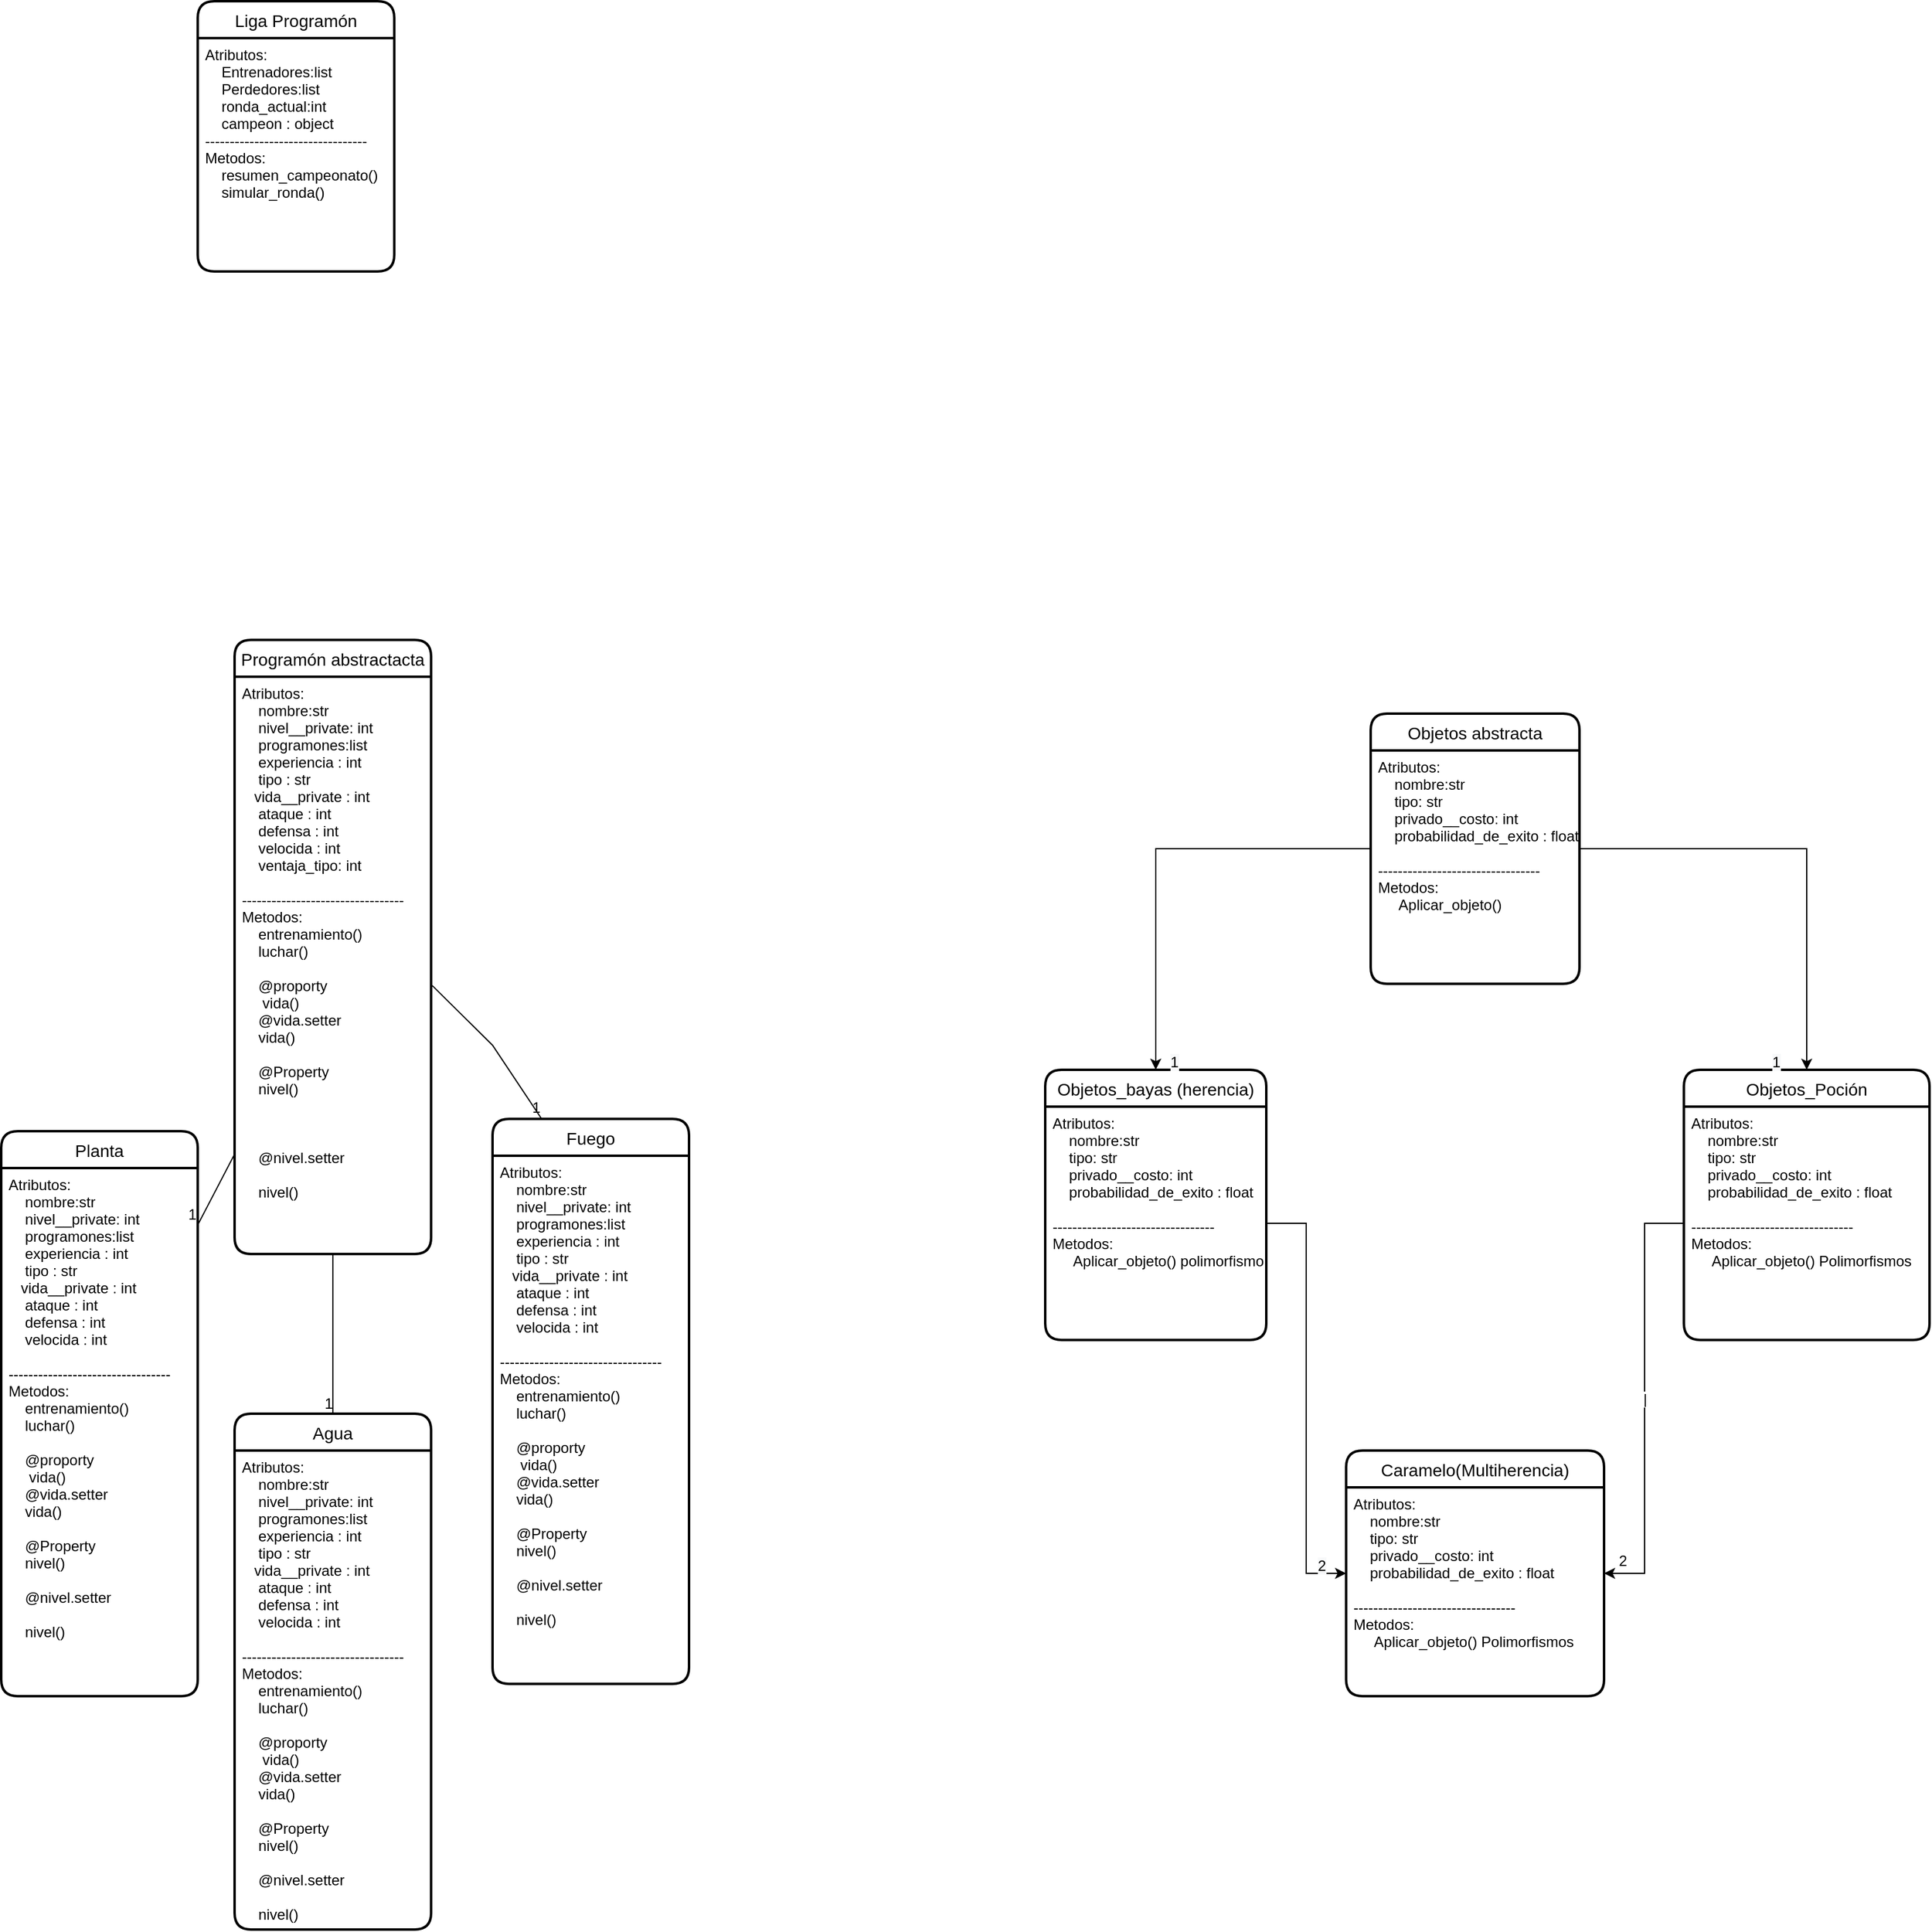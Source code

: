 <mxfile version="20.2.8" type="github">
  <diagram id="nNRB3FYroDZcuy6VNHdO" name="Página-1">
    <mxGraphModel dx="368" dy="1590" grid="1" gridSize="10" guides="1" tooltips="1" connect="1" arrows="1" fold="1" page="1" pageScale="1" pageWidth="827" pageHeight="1169" math="0" shadow="0">
      <root>
        <mxCell id="0" />
        <mxCell id="1" parent="0" />
        <mxCell id="z5m_l2Ay39GD2w98-U8z-1" value="Liga Programón" style="swimlane;childLayout=stackLayout;horizontal=1;startSize=30;horizontalStack=0;rounded=1;fontSize=14;fontStyle=0;strokeWidth=2;resizeParent=0;resizeLast=1;shadow=0;dashed=0;align=center;" vertex="1" parent="1">
          <mxGeometry x="200" y="-510" width="160" height="220" as="geometry" />
        </mxCell>
        <mxCell id="z5m_l2Ay39GD2w98-U8z-4" value="Atributos:&#xa;    Entrenadores:list&#xa;    Perdedores:list&#xa;    ronda_actual:int&#xa;    campeon : object&#xa;---------------------------------&#xa;Metodos:&#xa;    resumen_campeonato()&#xa;    simular_ronda()" style="text;strokeColor=none;fillColor=none;spacingLeft=4;spacingRight=4;overflow=hidden;rotatable=0;points=[[0,0.5],[1,0.5]];portConstraint=eastwest;fontSize=12;" vertex="1" parent="z5m_l2Ay39GD2w98-U8z-1">
          <mxGeometry y="30" width="160" height="190" as="geometry" />
        </mxCell>
        <mxCell id="z5m_l2Ay39GD2w98-U8z-9" value="" style="edgeStyle=orthogonalEdgeStyle;rounded=0;orthogonalLoop=1;jettySize=auto;html=1;" edge="1" parent="1" source="z5m_l2Ay39GD2w98-U8z-5" target="z5m_l2Ay39GD2w98-U8z-7">
          <mxGeometry relative="1" as="geometry" />
        </mxCell>
        <mxCell id="z5m_l2Ay39GD2w98-U8z-16" value="" style="edgeStyle=orthogonalEdgeStyle;rounded=0;orthogonalLoop=1;jettySize=auto;html=1;" edge="1" parent="1" source="z5m_l2Ay39GD2w98-U8z-5" target="z5m_l2Ay39GD2w98-U8z-14">
          <mxGeometry relative="1" as="geometry" />
        </mxCell>
        <mxCell id="z5m_l2Ay39GD2w98-U8z-5" value="Objetos abstracta" style="swimlane;childLayout=stackLayout;horizontal=1;startSize=30;horizontalStack=0;rounded=1;fontSize=14;fontStyle=0;strokeWidth=2;resizeParent=0;resizeLast=1;shadow=0;dashed=0;align=center;" vertex="1" parent="1">
          <mxGeometry x="1155" y="70" width="170" height="220" as="geometry" />
        </mxCell>
        <mxCell id="z5m_l2Ay39GD2w98-U8z-6" value="Atributos:&#xa;    nombre:str&#xa;    tipo: str&#xa;    privado__costo: int&#xa;    probabilidad_de_exito : float&#xa;&#xa;---------------------------------&#xa;Metodos:&#xa;     Aplicar_objeto()" style="align=left;strokeColor=none;fillColor=none;spacingLeft=4;fontSize=12;verticalAlign=top;resizable=0;rotatable=0;part=1;" vertex="1" parent="z5m_l2Ay39GD2w98-U8z-5">
          <mxGeometry y="30" width="170" height="190" as="geometry" />
        </mxCell>
        <mxCell id="z5m_l2Ay39GD2w98-U8z-7" value="Objetos_bayas (herencia)" style="swimlane;childLayout=stackLayout;horizontal=1;startSize=30;horizontalStack=0;rounded=1;fontSize=14;fontStyle=0;strokeWidth=2;resizeParent=0;resizeLast=1;shadow=0;dashed=0;align=center;" vertex="1" parent="1">
          <mxGeometry x="890" y="360" width="180" height="220" as="geometry" />
        </mxCell>
        <mxCell id="z5m_l2Ay39GD2w98-U8z-8" value="Atributos:&#xa;    nombre:str&#xa;    tipo: str&#xa;    privado__costo: int&#xa;    probabilidad_de_exito : float&#xa;&#xa;---------------------------------&#xa;Metodos:&#xa;     Aplicar_objeto() polimorfismo" style="align=left;strokeColor=none;fillColor=none;spacingLeft=4;fontSize=12;verticalAlign=top;resizable=0;rotatable=0;part=1;" vertex="1" parent="z5m_l2Ay39GD2w98-U8z-7">
          <mxGeometry y="30" width="180" height="190" as="geometry" />
        </mxCell>
        <mxCell id="z5m_l2Ay39GD2w98-U8z-14" value="Objetos_Poción" style="swimlane;childLayout=stackLayout;horizontal=1;startSize=30;horizontalStack=0;rounded=1;fontSize=14;fontStyle=0;strokeWidth=2;resizeParent=0;resizeLast=1;shadow=0;dashed=0;align=center;" vertex="1" parent="1">
          <mxGeometry x="1410" y="360" width="200" height="220" as="geometry" />
        </mxCell>
        <mxCell id="z5m_l2Ay39GD2w98-U8z-15" value="Atributos:&#xa;    nombre:str&#xa;    tipo: str&#xa;    privado__costo: int&#xa;    probabilidad_de_exito : float&#xa;&#xa;---------------------------------&#xa;Metodos:&#xa;     Aplicar_objeto() Polimorfismos" style="align=left;strokeColor=none;fillColor=none;spacingLeft=4;fontSize=12;verticalAlign=top;resizable=0;rotatable=0;part=1;" vertex="1" parent="z5m_l2Ay39GD2w98-U8z-14">
          <mxGeometry y="30" width="200" height="190" as="geometry" />
        </mxCell>
        <mxCell id="z5m_l2Ay39GD2w98-U8z-34" value="Caramelo(Multiherencia)" style="swimlane;childLayout=stackLayout;horizontal=1;startSize=30;horizontalStack=0;rounded=1;fontSize=14;fontStyle=0;strokeWidth=2;resizeParent=0;resizeLast=1;shadow=0;dashed=0;align=center;" vertex="1" parent="1">
          <mxGeometry x="1135" y="670" width="210" height="200" as="geometry" />
        </mxCell>
        <mxCell id="z5m_l2Ay39GD2w98-U8z-35" value="Atributos:&#xa;    nombre:str&#xa;    tipo: str&#xa;    privado__costo: int&#xa;    probabilidad_de_exito : float&#xa;&#xa;---------------------------------&#xa;Metodos:&#xa;     Aplicar_objeto() Polimorfismos" style="align=left;strokeColor=none;fillColor=none;spacingLeft=4;fontSize=12;verticalAlign=top;resizable=0;rotatable=0;part=1;" vertex="1" parent="z5m_l2Ay39GD2w98-U8z-34">
          <mxGeometry y="30" width="210" height="170" as="geometry" />
        </mxCell>
        <mxCell id="z5m_l2Ay39GD2w98-U8z-36" value="|" style="edgeStyle=orthogonalEdgeStyle;rounded=0;orthogonalLoop=1;jettySize=auto;html=1;entryX=1;entryY=0.5;entryDx=0;entryDy=0;" edge="1" parent="1" source="z5m_l2Ay39GD2w98-U8z-15" target="z5m_l2Ay39GD2w98-U8z-34">
          <mxGeometry relative="1" as="geometry">
            <Array as="points">
              <mxPoint x="1378" y="485" />
              <mxPoint x="1378" y="770" />
            </Array>
          </mxGeometry>
        </mxCell>
        <mxCell id="z5m_l2Ay39GD2w98-U8z-37" style="edgeStyle=orthogonalEdgeStyle;rounded=0;orthogonalLoop=1;jettySize=auto;html=1;entryX=0;entryY=0.5;entryDx=0;entryDy=0;" edge="1" parent="1" source="z5m_l2Ay39GD2w98-U8z-8" target="z5m_l2Ay39GD2w98-U8z-34">
          <mxGeometry relative="1" as="geometry" />
        </mxCell>
        <mxCell id="z5m_l2Ay39GD2w98-U8z-39" value="2" style="text;html=1;align=center;verticalAlign=middle;resizable=0;points=[];autosize=1;strokeColor=none;fillColor=none;" vertex="1" parent="1">
          <mxGeometry x="1345" y="745" width="30" height="30" as="geometry" />
        </mxCell>
        <mxCell id="z5m_l2Ay39GD2w98-U8z-40" value="&lt;span style=&quot;color: rgb(0, 0, 0); font-family: Helvetica; font-size: 12px; font-style: normal; font-variant-ligatures: normal; font-variant-caps: normal; font-weight: 400; letter-spacing: normal; orphans: 2; text-align: center; text-indent: 0px; text-transform: none; widows: 2; word-spacing: 0px; -webkit-text-stroke-width: 0px; background-color: rgb(248, 249, 250); text-decoration-thickness: initial; text-decoration-style: initial; text-decoration-color: initial; float: none; display: inline !important;&quot;&gt;2&lt;/span&gt;" style="text;whiteSpace=wrap;html=1;" vertex="1" parent="1">
          <mxGeometry x="1110" y="750" width="40" height="40" as="geometry" />
        </mxCell>
        <mxCell id="z5m_l2Ay39GD2w98-U8z-41" value="&lt;span style=&quot;color: rgb(0, 0, 0); font-family: Helvetica; font-size: 12px; font-style: normal; font-variant-ligatures: normal; font-variant-caps: normal; font-weight: 400; letter-spacing: normal; orphans: 2; text-align: center; text-indent: 0px; text-transform: none; widows: 2; word-spacing: 0px; -webkit-text-stroke-width: 0px; background-color: rgb(248, 249, 250); text-decoration-thickness: initial; text-decoration-style: initial; text-decoration-color: initial; float: none; display: inline !important;&quot;&gt;1&lt;/span&gt;" style="text;whiteSpace=wrap;html=1;" vertex="1" parent="1">
          <mxGeometry x="990" y="340" width="40" height="40" as="geometry" />
        </mxCell>
        <mxCell id="z5m_l2Ay39GD2w98-U8z-42" value="&lt;span style=&quot;color: rgb(0, 0, 0); font-family: Helvetica; font-size: 12px; font-style: normal; font-variant-ligatures: normal; font-variant-caps: normal; font-weight: 400; letter-spacing: normal; orphans: 2; text-align: center; text-indent: 0px; text-transform: none; widows: 2; word-spacing: 0px; -webkit-text-stroke-width: 0px; background-color: rgb(248, 249, 250); text-decoration-thickness: initial; text-decoration-style: initial; text-decoration-color: initial; float: none; display: inline !important;&quot;&gt;1&lt;/span&gt;" style="text;whiteSpace=wrap;html=1;" vertex="1" parent="1">
          <mxGeometry x="1480" y="340" width="40" height="40" as="geometry" />
        </mxCell>
        <mxCell id="z5m_l2Ay39GD2w98-U8z-43" value="Programón abstractacta" style="swimlane;childLayout=stackLayout;horizontal=1;startSize=30;horizontalStack=0;rounded=1;fontSize=14;fontStyle=0;strokeWidth=2;resizeParent=0;resizeLast=1;shadow=0;dashed=0;align=center;" vertex="1" parent="1">
          <mxGeometry x="230" y="10" width="160" height="500" as="geometry" />
        </mxCell>
        <mxCell id="z5m_l2Ay39GD2w98-U8z-44" value="Atributos:&#xa;    nombre:str&#xa;    nivel__private: int&#xa;    programones:list&#xa;    experiencia : int&#xa;    tipo : str&#xa;   vida__private : int&#xa;    ataque : int&#xa;    defensa : int&#xa;    velocida : int&#xa;    ventaja_tipo: int&#xa;&#xa;---------------------------------&#xa;Metodos:&#xa;    entrenamiento()&#xa;    luchar()&#xa;    &#xa;    @proporty&#xa;     vida()&#xa;    @vida.setter&#xa;    vida()&#xa;&#xa;    @Property&#xa;    nivel()&#xa;&#xa;    &#xa;&#xa;    @nivel.setter&#xa;&#xa;    nivel()&#xa;" style="text;strokeColor=none;fillColor=none;spacingLeft=4;spacingRight=4;overflow=hidden;rotatable=0;points=[[0,0.5],[1,0.5]];portConstraint=eastwest;fontSize=12;" vertex="1" parent="z5m_l2Ay39GD2w98-U8z-43">
          <mxGeometry y="30" width="160" height="470" as="geometry" />
        </mxCell>
        <mxCell id="z5m_l2Ay39GD2w98-U8z-45" value="" style="endArrow=none;html=1;rounded=0;" edge="1" parent="1" source="z5m_l2Ay39GD2w98-U8z-44" target="z5m_l2Ay39GD2w98-U8z-47">
          <mxGeometry relative="1" as="geometry">
            <mxPoint x="170" y="340" as="sourcePoint" />
            <mxPoint x="100" y="380" as="targetPoint" />
            <Array as="points" />
          </mxGeometry>
        </mxCell>
        <mxCell id="z5m_l2Ay39GD2w98-U8z-46" value="1" style="resizable=0;html=1;align=right;verticalAlign=bottom;" connectable="0" vertex="1" parent="z5m_l2Ay39GD2w98-U8z-45">
          <mxGeometry x="1" relative="1" as="geometry" />
        </mxCell>
        <mxCell id="z5m_l2Ay39GD2w98-U8z-47" value="Planta" style="swimlane;childLayout=stackLayout;horizontal=1;startSize=30;horizontalStack=0;rounded=1;fontSize=14;fontStyle=0;strokeWidth=2;resizeParent=0;resizeLast=1;shadow=0;dashed=0;align=center;" vertex="1" parent="1">
          <mxGeometry x="40" y="410" width="160" height="460" as="geometry" />
        </mxCell>
        <mxCell id="z5m_l2Ay39GD2w98-U8z-48" value="Atributos:&#xa;    nombre:str&#xa;    nivel__private: int&#xa;    programones:list&#xa;    experiencia : int&#xa;    tipo : str&#xa;   vida__private : int&#xa;    ataque : int&#xa;    defensa : int&#xa;    velocida : int&#xa;&#xa;---------------------------------&#xa;Metodos:&#xa;    entrenamiento()&#xa;    luchar()&#xa;    &#xa;    @proporty&#xa;     vida()&#xa;    @vida.setter&#xa;    vida()&#xa;&#xa;    @Property&#xa;    nivel()&#xa;&#xa;    @nivel.setter&#xa;&#xa;    nivel()&#xa;" style="align=left;strokeColor=none;fillColor=none;spacingLeft=4;fontSize=12;verticalAlign=top;resizable=0;rotatable=0;part=1;" vertex="1" parent="z5m_l2Ay39GD2w98-U8z-47">
          <mxGeometry y="30" width="160" height="430" as="geometry" />
        </mxCell>
        <mxCell id="z5m_l2Ay39GD2w98-U8z-49" value="Fuego" style="swimlane;childLayout=stackLayout;horizontal=1;startSize=30;horizontalStack=0;rounded=1;fontSize=14;fontStyle=0;strokeWidth=2;resizeParent=0;resizeLast=1;shadow=0;dashed=0;align=center;" vertex="1" parent="1">
          <mxGeometry x="440" y="400" width="160" height="460" as="geometry" />
        </mxCell>
        <mxCell id="z5m_l2Ay39GD2w98-U8z-50" value="Atributos:&#xa;    nombre:str&#xa;    nivel__private: int&#xa;    programones:list&#xa;    experiencia : int&#xa;    tipo : str&#xa;   vida__private : int&#xa;    ataque : int&#xa;    defensa : int&#xa;    velocida : int&#xa;&#xa;---------------------------------&#xa;Metodos:&#xa;    entrenamiento()&#xa;    luchar()&#xa;    &#xa;    @proporty&#xa;     vida()&#xa;    @vida.setter&#xa;    vida()&#xa;&#xa;    @Property&#xa;    nivel()&#xa;&#xa;    @nivel.setter&#xa;&#xa;    nivel()&#xa;" style="align=left;strokeColor=none;fillColor=none;spacingLeft=4;fontSize=12;verticalAlign=top;resizable=0;rotatable=0;part=1;" vertex="1" parent="z5m_l2Ay39GD2w98-U8z-49">
          <mxGeometry y="30" width="160" height="430" as="geometry" />
        </mxCell>
        <mxCell id="z5m_l2Ay39GD2w98-U8z-51" value="" style="endArrow=none;html=1;rounded=0;exitX=1.006;exitY=0.535;exitDx=0;exitDy=0;exitPerimeter=0;entryX=0.25;entryY=0;entryDx=0;entryDy=0;" edge="1" parent="1" source="z5m_l2Ay39GD2w98-U8z-44" target="z5m_l2Ay39GD2w98-U8z-49">
          <mxGeometry relative="1" as="geometry">
            <mxPoint x="240" y="438.684" as="sourcePoint" />
            <mxPoint x="210" y="496.316" as="targetPoint" />
            <Array as="points">
              <mxPoint x="440" y="340" />
            </Array>
          </mxGeometry>
        </mxCell>
        <mxCell id="z5m_l2Ay39GD2w98-U8z-52" value="1" style="resizable=0;html=1;align=right;verticalAlign=bottom;" connectable="0" vertex="1" parent="z5m_l2Ay39GD2w98-U8z-51">
          <mxGeometry x="1" relative="1" as="geometry" />
        </mxCell>
        <mxCell id="z5m_l2Ay39GD2w98-U8z-62" value="&lt;span style=&quot;color: rgba(0, 0, 0, 0); font-family: monospace; font-size: 0px; text-align: start;&quot;&gt;%3CmxGraphModel%3E%3Croot%3E%3CmxCell%20id%3D%220%22%2F%3E%3CmxCell%20id%3D%221%22%20parent%3D%220%22%2F%3E%3CmxCell%20id%3D%222%22%20value%3D%22%22%20style%3D%22endArrow%3Dnone%3Bhtml%3D1%3Brounded%3D0%3BexitX%3D1.006%3BexitY%3D0.535%3BexitDx%3D0%3BexitDy%3D0%3BexitPerimeter%3D0%3BentryX%3D0.25%3BentryY%3D0%3BentryDx%3D0%3BentryDy%3D0%3B%22%20edge%3D%221%22%20parent%3D%221%22%3E%3CmxGeometry%20relative%3D%221%22%20as%3D%22geometry%22%3E%3CmxPoint%20x%3D%22390.96%22%20y%3D%22291.45%22%20as%3D%22sourcePoint%22%2F%3E%3CmxPoint%20x%3D%22480%22%20y%3D%22400%22%20as%3D%22targetPoint%22%2F%3E%3CArray%20as%3D%22points%22%3E%3CmxPoint%20x%3D%22440%22%20y%3D%22340%22%2F%3E%3C%2FArray%3E%3C%2FmxGeometry%3E%3C%2FmxCell%3E%3CmxCell%20id%3D%223%22%20value%3D%221%22%20style%3D%22resizable%3D0%3Bhtml%3D1%3Balign%3Dright%3BverticalAlign%3Dbottom%3B%22%20connectable%3D%220%22%20vertex%3D%221%22%20parent%3D%222%22%3E%3CmxGeometry%20x%3D%221%22%20relative%3D%221%22%20as%3D%22geometry%22%2F%3E%3C%2FmxCell%3E%3C%2Froot%3E%3C%2FmxGraphModel%3E&lt;/span&gt;" style="text;html=1;align=center;verticalAlign=middle;resizable=0;points=[];autosize=1;strokeColor=none;fillColor=none;" vertex="1" parent="1">
          <mxGeometry x="350" y="555" width="20" height="30" as="geometry" />
        </mxCell>
        <mxCell id="z5m_l2Ay39GD2w98-U8z-63" value="" style="endArrow=none;html=1;rounded=0;entryX=0.5;entryY=0;entryDx=0;entryDy=0;" edge="1" parent="1" source="z5m_l2Ay39GD2w98-U8z-44" target="z5m_l2Ay39GD2w98-U8z-67">
          <mxGeometry relative="1" as="geometry">
            <mxPoint x="230" y="560" as="sourcePoint" />
            <mxPoint x="300" y="610" as="targetPoint" />
          </mxGeometry>
        </mxCell>
        <mxCell id="z5m_l2Ay39GD2w98-U8z-64" value="1" style="resizable=0;html=1;align=right;verticalAlign=bottom;" connectable="0" vertex="1" parent="z5m_l2Ay39GD2w98-U8z-63">
          <mxGeometry x="1" relative="1" as="geometry" />
        </mxCell>
        <mxCell id="z5m_l2Ay39GD2w98-U8z-67" value="Agua" style="swimlane;childLayout=stackLayout;horizontal=1;startSize=30;horizontalStack=0;rounded=1;fontSize=14;fontStyle=0;strokeWidth=2;resizeParent=0;resizeLast=1;shadow=0;dashed=0;align=center;" vertex="1" parent="1">
          <mxGeometry x="230" y="640" width="160" height="420" as="geometry" />
        </mxCell>
        <mxCell id="z5m_l2Ay39GD2w98-U8z-68" value="Atributos:&#xa;    nombre:str&#xa;    nivel__private: int&#xa;    programones:list&#xa;    experiencia : int&#xa;    tipo : str&#xa;   vida__private : int&#xa;    ataque : int&#xa;    defensa : int&#xa;    velocida : int&#xa;&#xa;---------------------------------&#xa;Metodos:&#xa;    entrenamiento()&#xa;    luchar()&#xa;    &#xa;    @proporty&#xa;     vida()&#xa;    @vida.setter&#xa;    vida()&#xa;&#xa;    @Property&#xa;    nivel()&#xa;&#xa;    @nivel.setter&#xa;&#xa;    nivel()&#xa;" style="align=left;strokeColor=none;fillColor=none;spacingLeft=4;fontSize=12;verticalAlign=top;resizable=0;rotatable=0;part=1;" vertex="1" parent="z5m_l2Ay39GD2w98-U8z-67">
          <mxGeometry y="30" width="160" height="390" as="geometry" />
        </mxCell>
      </root>
    </mxGraphModel>
  </diagram>
</mxfile>
